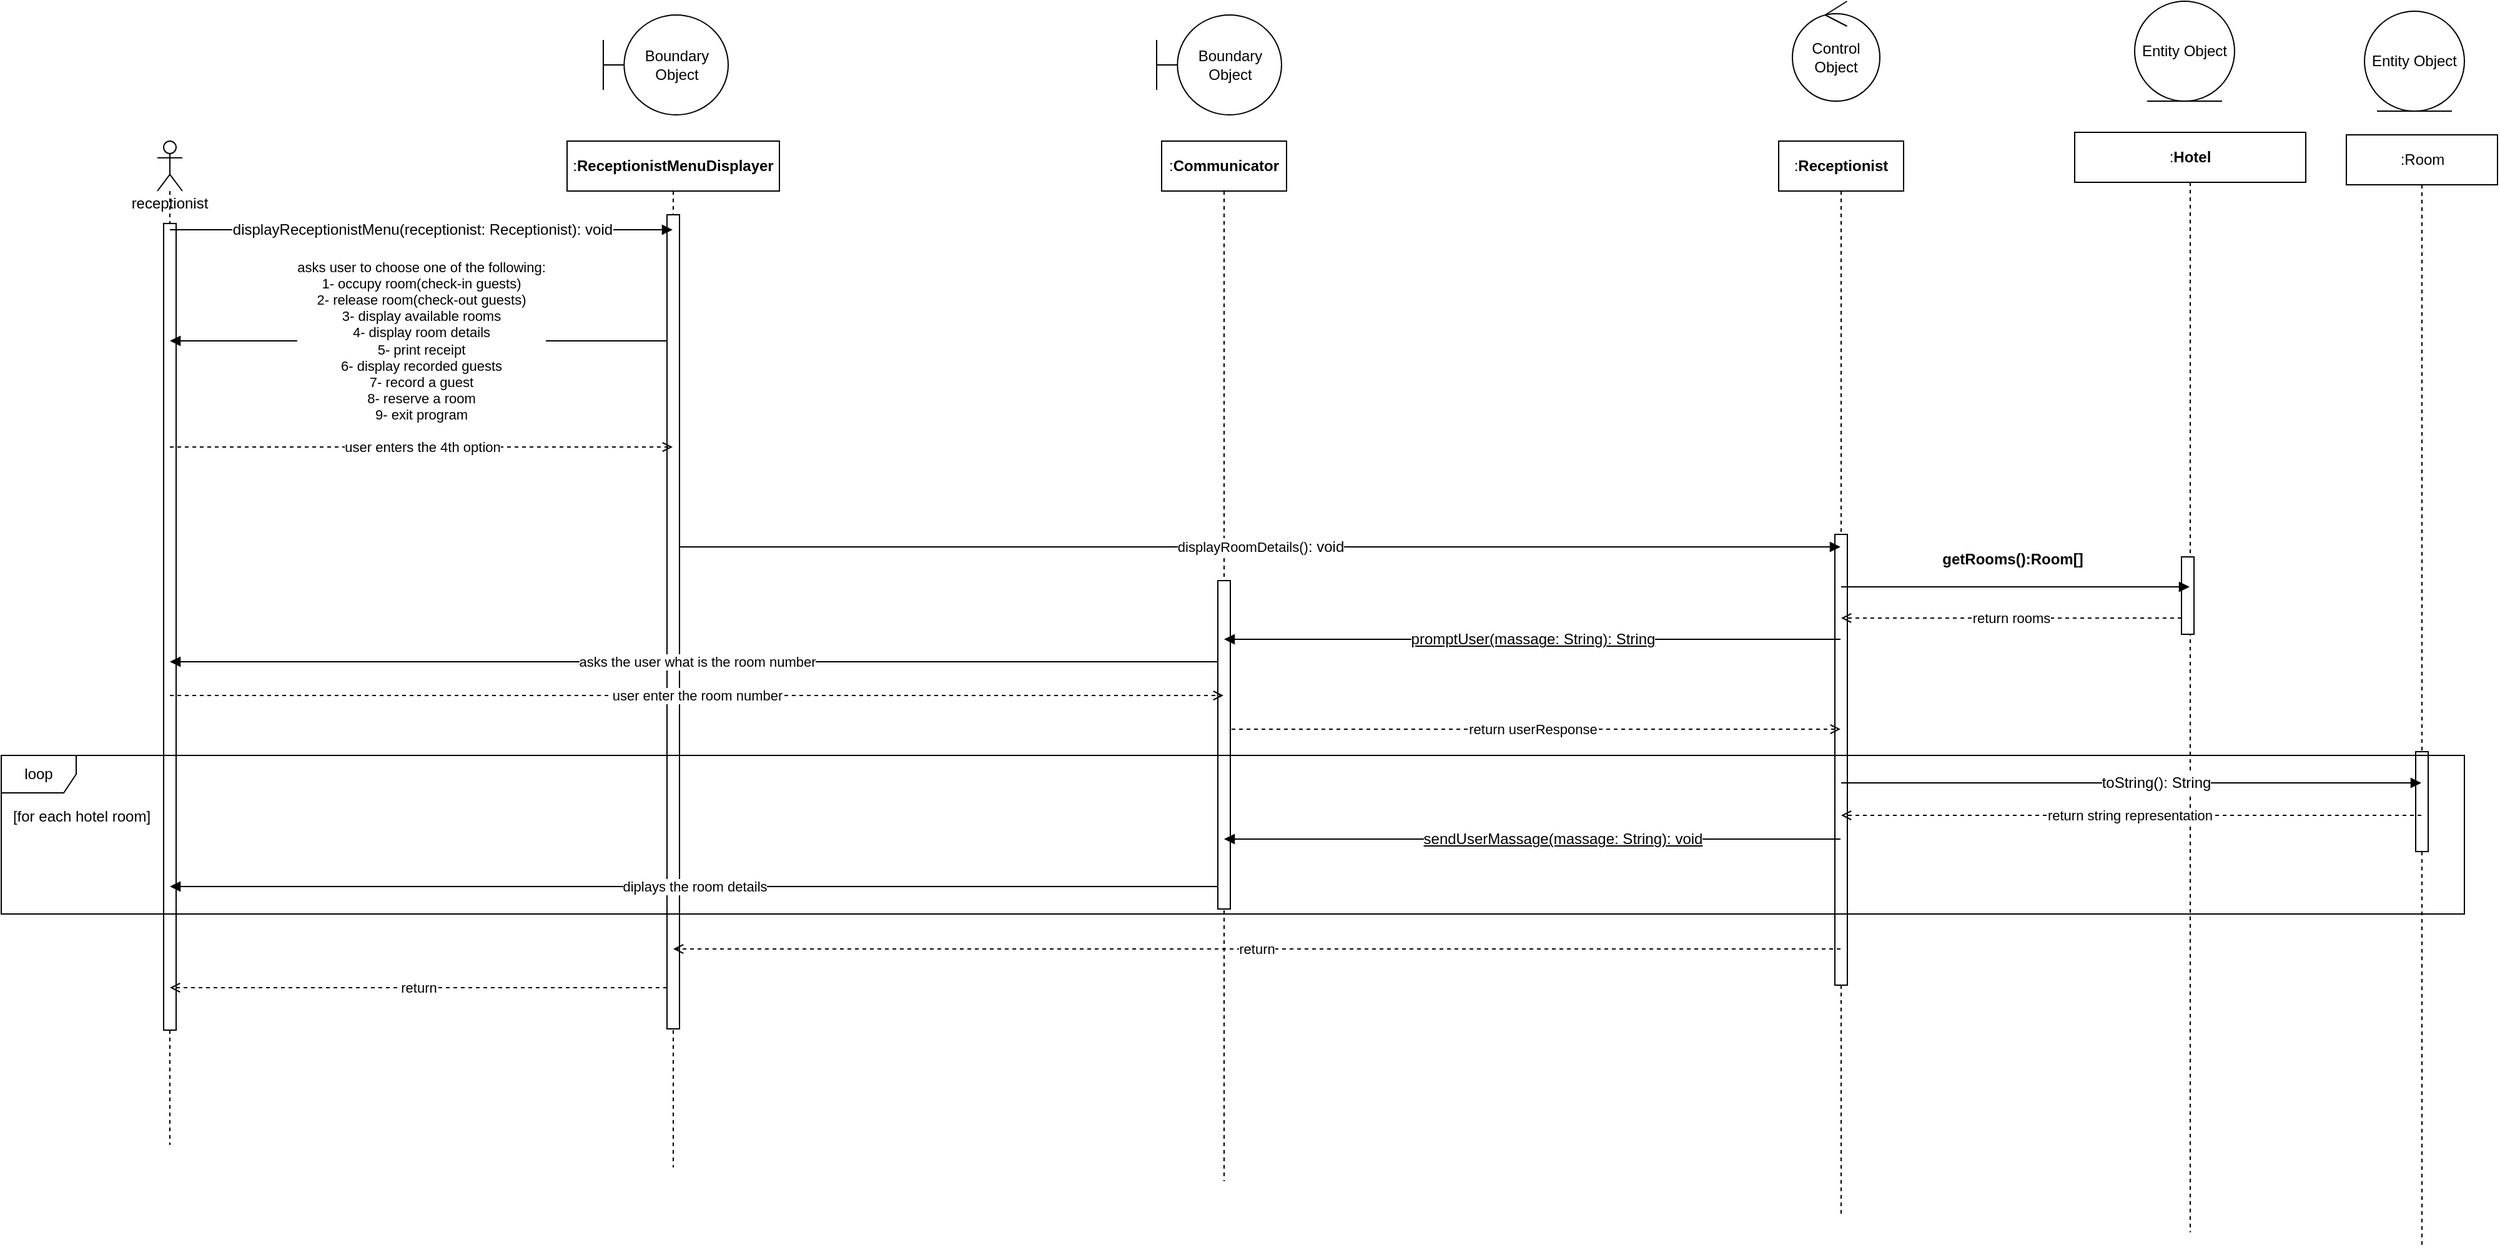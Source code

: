 <mxfile version="20.2.3" type="device"><diagram id="dFAAl6t6QIHO_6dN-3qA" name="Page-1"><mxGraphModel dx="1640" dy="1590" grid="0" gridSize="10" guides="1" tooltips="1" connect="1" arrows="1" fold="1" page="0" pageScale="1" pageWidth="827" pageHeight="1169" math="0" shadow="0"><root><mxCell id="0"/><mxCell id="1" parent="0"/><mxCell id="v7xhJGtDUIVpqHfvsUYS-1" value="receptionist" style="shape=umlLifeline;participant=umlActor;perimeter=lifelinePerimeter;whiteSpace=wrap;html=1;container=1;collapsible=0;recursiveResize=0;verticalAlign=top;spacingTop=36;outlineConnect=0;" parent="1" vertex="1"><mxGeometry x="-74" y="-524" width="20" height="804" as="geometry"/></mxCell><mxCell id="v7xhJGtDUIVpqHfvsUYS-61" value="" style="html=1;points=[];perimeter=orthogonalPerimeter;" parent="v7xhJGtDUIVpqHfvsUYS-1" vertex="1"><mxGeometry x="5" y="66" width="10" height="646" as="geometry"/></mxCell><mxCell id="v7xhJGtDUIVpqHfvsUYS-8" value="asks user to&amp;nbsp;choose one of the following:&lt;br&gt;1- occupy room(check-in guests)&lt;br&gt;2- release room(check-out guests)&lt;br&gt;3- display available rooms&lt;br&gt;4- display room details&lt;br&gt;5- print receipt&lt;br&gt;6- display recorded guests&lt;br&gt;7- record a guest&lt;br&gt;8- reserve a room&lt;br&gt;9- exit program" style="edgeStyle=none;rounded=0;orthogonalLoop=1;jettySize=auto;html=1;endArrow=block;endFill=1;" parent="1" source="v7xhJGtDUIVpqHfvsUYS-2" target="v7xhJGtDUIVpqHfvsUYS-1" edge="1"><mxGeometry relative="1" as="geometry"><Array as="points"><mxPoint x="108" y="-364"/></Array></mxGeometry></mxCell><mxCell id="v7xhJGtDUIVpqHfvsUYS-2" value=":&lt;span style=&quot;font-weight: 700;&quot;&gt;ReceptionistMenuDisplayer&lt;/span&gt;" style="shape=umlLifeline;perimeter=lifelinePerimeter;whiteSpace=wrap;html=1;container=1;collapsible=0;recursiveResize=0;outlineConnect=0;" parent="1" vertex="1"><mxGeometry x="254" y="-524" width="170" height="822" as="geometry"/></mxCell><mxCell id="v7xhJGtDUIVpqHfvsUYS-62" value="" style="html=1;points=[];perimeter=orthogonalPerimeter;" parent="v7xhJGtDUIVpqHfvsUYS-2" vertex="1"><mxGeometry x="80" y="59" width="10" height="652" as="geometry"/></mxCell><mxCell id="v7xhJGtDUIVpqHfvsUYS-3" value=":&lt;span style=&quot;font-weight: 700;&quot;&gt;Receptionist&lt;/span&gt;" style="shape=umlLifeline;perimeter=lifelinePerimeter;whiteSpace=wrap;html=1;container=1;collapsible=0;recursiveResize=0;outlineConnect=0;" parent="1" vertex="1"><mxGeometry x="1224" y="-524" width="100" height="862" as="geometry"/></mxCell><mxCell id="v7xhJGtDUIVpqHfvsUYS-64" value="" style="html=1;points=[];perimeter=orthogonalPerimeter;" parent="v7xhJGtDUIVpqHfvsUYS-3" vertex="1"><mxGeometry x="45" y="315" width="10" height="361" as="geometry"/></mxCell><mxCell id="v7xhJGtDUIVpqHfvsUYS-14" value="asks the user what is the room number" style="edgeStyle=none;rounded=0;orthogonalLoop=1;jettySize=auto;html=1;endArrow=block;endFill=1;" parent="1" source="v7xhJGtDUIVpqHfvsUYS-4" target="v7xhJGtDUIVpqHfvsUYS-1" edge="1"><mxGeometry relative="1" as="geometry"><Array as="points"><mxPoint x="475" y="-107"/></Array></mxGeometry></mxCell><mxCell id="v7xhJGtDUIVpqHfvsUYS-16" value="return userResponse" style="edgeStyle=none;rounded=0;orthogonalLoop=1;jettySize=auto;html=1;dashed=1;endArrow=open;endFill=0;" parent="1" source="v7xhJGtDUIVpqHfvsUYS-4" target="v7xhJGtDUIVpqHfvsUYS-3" edge="1"><mxGeometry relative="1" as="geometry"><Array as="points"><mxPoint x="1028" y="-53"/></Array></mxGeometry></mxCell><mxCell id="v7xhJGtDUIVpqHfvsUYS-5" value=":&lt;span style=&quot;font-weight: 700;&quot;&gt;Hotel&lt;/span&gt;" style="shape=umlLifeline;perimeter=lifelinePerimeter;whiteSpace=wrap;html=1;container=1;collapsible=0;recursiveResize=0;outlineConnect=0;" parent="1" vertex="1"><mxGeometry x="1461" y="-531" width="185" height="881" as="geometry"/></mxCell><mxCell id="GcEry0dfJ8Im8wNSn0S--9" value="&lt;span style=&quot;color: rgba(0, 0, 0, 0); font-family: monospace; font-size: 0px; text-align: start;&quot;&gt;%3CmxGraphModel%3E%3Croot%3E%3CmxCell%20id%3D%220%22%2F%3E%3CmxCell%20id%3D%221%22%20parent%3D%220%22%2F%3E%3CmxCell%20id%3D%222%22%20value%3D%22%26lt%3Bspan%20style%3D%26quot%3Bfont-size%3A%2012px%3B%20text-align%3A%20left%3B%20text-decoration-line%3A%20underline%3B%26quot%3B%26gt%3BpromptUser(massage%3A%26amp%3Bnbsp%3BString)%3A%26amp%3Bnbsp%3BString%26lt%3B%2Fspan%26gt%3B%22%20style%3D%22edgeStyle%3Dnone%3Brounded%3D0%3BorthogonalLoop%3D1%3BjettySize%3Dauto%3Bhtml%3D1%3BendArrow%3Dblock%3BendFill%3D1%3B%22%20edge%3D%221%22%20parent%3D%221%22%3E%3CmxGeometry%20relative%3D%221%22%20as%3D%22geometry%22%3E%3CArray%20as%3D%22points%22%3E%3CmxPoint%20x%3D%221063%22%20y%3D%22-65%22%2F%3E%3C%2FArray%3E%3CmxPoint%20x%3D%221273.5%22%20y%3D%22-65%22%20as%3D%22sourcePoint%22%2F%3E%3CmxPoint%20x%3D%22778.833%22%20y%3D%22-65%22%20as%3D%22targetPoint%22%2F%3E%3C%2FmxGeometry%3E%3C%2FmxCell%3E%3C%2Froot%3E%3C%2FmxGraphModel%3E&lt;/span&gt;&lt;span style=&quot;color: rgba(0, 0, 0, 0); font-family: monospace; font-size: 0px; text-align: start;&quot;&gt;%3CmxGraphModel%3E%3Croot%3E%3CmxCell%20id%3D%220%22%2F%3E%3CmxCell%20id%3D%221%22%20parent%3D%220%22%2F%3E%3CmxCell%20id%3D%222%22%20value%3D%22%26lt%3Bspan%20style%3D%26quot%3Bfont-size%3A%2012px%3B%20text-align%3A%20left%3B%20text-decoration-line%3A%20underline%3B%26quot%3B%26gt%3BpromptUser(massage%3A%26amp%3Bnbsp%3BString)%3A%26amp%3Bnbsp%3BString%26lt%3B%2Fspan%26gt%3B%22%20style%3D%22edgeStyle%3Dnone%3Brounded%3D0%3BorthogonalLoop%3D1%3BjettySize%3Dauto%3Bhtml%3D1%3BendArrow%3Dblock%3BendFill%3D1%3B%22%20edge%3D%221%22%20parent%3D%221%22%3E%3CmxGeometry%20relative%3D%221%22%20as%3D%22geometry%22%3E%3CArray%20as%3D%22points%22%3E%3CmxPoint%20x%3D%221063%22%20y%3D%22-65%22%2F%3E%3C%2FArray%3E%3CmxPoint%20x%3D%221273.5%22%20y%3D%22-65%22%20as%3D%22sourcePoint%22%2F%3E%3CmxPoint%20x%3D%22778.833%22%20y%3D%22-65%22%20as%3D%22targetPoint%22%2F%3E%3C%2FmxGeometry%3E%3C%2FmxCell%3E%3C%2Froot%3E%3C%2FmxGraphModel%3E&lt;/span&gt;" style="html=1;points=[];perimeter=orthogonalPerimeter;" parent="v7xhJGtDUIVpqHfvsUYS-5" vertex="1"><mxGeometry x="85.5" y="340" width="10" height="62" as="geometry"/></mxCell><mxCell id="v7xhJGtDUIVpqHfvsUYS-4" value=":&lt;span style=&quot;font-weight: 700;&quot;&gt;Communicator&lt;/span&gt;" style="shape=umlLifeline;perimeter=lifelinePerimeter;whiteSpace=wrap;html=1;container=1;collapsible=0;recursiveResize=0;outlineConnect=0;" parent="1" vertex="1"><mxGeometry x="730" y="-524" width="100" height="833" as="geometry"/></mxCell><mxCell id="v7xhJGtDUIVpqHfvsUYS-63" value="&lt;span style=&quot;color: rgba(0, 0, 0, 0); font-family: monospace; font-size: 0px; text-align: start;&quot;&gt;%3CmxGraphModel%3E%3Croot%3E%3CmxCell%20id%3D%220%22%2F%3E%3CmxCell%20id%3D%221%22%20parent%3D%220%22%2F%3E%3CmxCell%20id%3D%222%22%20value%3D%22%26lt%3Bspan%20style%3D%26quot%3Bfont-size%3A%2012px%3B%20text-align%3A%20left%3B%20text-decoration-line%3A%20underline%3B%26quot%3B%26gt%3BpromptUser(massage%3A%26amp%3Bnbsp%3BString)%3A%26amp%3Bnbsp%3BString%26lt%3B%2Fspan%26gt%3B%22%20style%3D%22edgeStyle%3Dnone%3Brounded%3D0%3BorthogonalLoop%3D1%3BjettySize%3Dauto%3Bhtml%3D1%3BendArrow%3Dblock%3BendFill%3D1%3B%22%20edge%3D%221%22%20parent%3D%221%22%3E%3CmxGeometry%20relative%3D%221%22%20as%3D%22geometry%22%3E%3CArray%20as%3D%22points%22%3E%3CmxPoint%20x%3D%221063%22%20y%3D%22-65%22%2F%3E%3C%2FArray%3E%3CmxPoint%20x%3D%221273.5%22%20y%3D%22-65%22%20as%3D%22sourcePoint%22%2F%3E%3CmxPoint%20x%3D%22778.833%22%20y%3D%22-65%22%20as%3D%22targetPoint%22%2F%3E%3C%2FmxGeometry%3E%3C%2FmxCell%3E%3C%2Froot%3E%3C%2FmxGraphModel%3E&lt;/span&gt;&lt;span style=&quot;color: rgba(0, 0, 0, 0); font-family: monospace; font-size: 0px; text-align: start;&quot;&gt;%3CmxGraphModel%3E%3Croot%3E%3CmxCell%20id%3D%220%22%2F%3E%3CmxCell%20id%3D%221%22%20parent%3D%220%22%2F%3E%3CmxCell%20id%3D%222%22%20value%3D%22%26lt%3Bspan%20style%3D%26quot%3Bfont-size%3A%2012px%3B%20text-align%3A%20left%3B%20text-decoration-line%3A%20underline%3B%26quot%3B%26gt%3BpromptUser(massage%3A%26amp%3Bnbsp%3BString)%3A%26amp%3Bnbsp%3BString%26lt%3B%2Fspan%26gt%3B%22%20style%3D%22edgeStyle%3Dnone%3Brounded%3D0%3BorthogonalLoop%3D1%3BjettySize%3Dauto%3Bhtml%3D1%3BendArrow%3Dblock%3BendFill%3D1%3B%22%20edge%3D%221%22%20parent%3D%221%22%3E%3CmxGeometry%20relative%3D%221%22%20as%3D%22geometry%22%3E%3CArray%20as%3D%22points%22%3E%3CmxPoint%20x%3D%221063%22%20y%3D%22-65%22%2F%3E%3C%2FArray%3E%3CmxPoint%20x%3D%221273.5%22%20y%3D%22-65%22%20as%3D%22sourcePoint%22%2F%3E%3CmxPoint%20x%3D%22778.833%22%20y%3D%22-65%22%20as%3D%22targetPoint%22%2F%3E%3C%2FmxGeometry%3E%3C%2FmxCell%3E%3C%2Froot%3E%3C%2FmxGraphModel%3E&lt;/span&gt;" style="html=1;points=[];perimeter=orthogonalPerimeter;" parent="v7xhJGtDUIVpqHfvsUYS-4" vertex="1"><mxGeometry x="45" y="352" width="10" height="263" as="geometry"/></mxCell><mxCell id="v7xhJGtDUIVpqHfvsUYS-15" value="user enter the room number" style="edgeStyle=none;rounded=0;orthogonalLoop=1;jettySize=auto;html=1;endArrow=open;endFill=0;dashed=1;" parent="1" source="v7xhJGtDUIVpqHfvsUYS-1" target="v7xhJGtDUIVpqHfvsUYS-4" edge="1"><mxGeometry relative="1" as="geometry"><Array as="points"><mxPoint x="406" y="-80"/></Array></mxGeometry></mxCell><mxCell id="v7xhJGtDUIVpqHfvsUYS-9" value="user enters the 4th option" style="edgeStyle=none;rounded=0;orthogonalLoop=1;jettySize=auto;html=1;endArrow=open;endFill=0;dashed=1;" parent="1" source="v7xhJGtDUIVpqHfvsUYS-1" target="v7xhJGtDUIVpqHfvsUYS-2" edge="1"><mxGeometry relative="1" as="geometry"><Array as="points"><mxPoint x="145" y="-279"/></Array></mxGeometry></mxCell><mxCell id="v7xhJGtDUIVpqHfvsUYS-7" value="&lt;span style=&quot;font-size: 12px; text-align: left;&quot;&gt;displayReceptionistMenu(receptionist:&amp;nbsp;Receptionist):&amp;nbsp;void&lt;/span&gt;" style="rounded=0;orthogonalLoop=1;jettySize=auto;html=1;endArrow=block;endFill=1;" parent="1" source="v7xhJGtDUIVpqHfvsUYS-1" target="v7xhJGtDUIVpqHfvsUYS-2" edge="1"><mxGeometry relative="1" as="geometry"><mxPoint x="250" y="606.0" as="targetPoint"/><Array as="points"><mxPoint x="135" y="-453"/></Array></mxGeometry></mxCell><mxCell id="v7xhJGtDUIVpqHfvsUYS-13" value="&lt;span style=&quot;font-size: 12px; text-align: left; text-decoration-line: underline;&quot;&gt;promptUser(massage:&amp;nbsp;String):&amp;nbsp;String&lt;/span&gt;" style="edgeStyle=none;rounded=0;orthogonalLoop=1;jettySize=auto;html=1;endArrow=block;endFill=1;" parent="1" source="v7xhJGtDUIVpqHfvsUYS-3" target="v7xhJGtDUIVpqHfvsUYS-4" edge="1"><mxGeometry relative="1" as="geometry"><Array as="points"><mxPoint x="1079" y="-125"/></Array></mxGeometry></mxCell><mxCell id="v7xhJGtDUIVpqHfvsUYS-67" value="Boundary Object" style="shape=umlBoundary;whiteSpace=wrap;html=1;" parent="1" vertex="1"><mxGeometry x="283" y="-625" width="100" height="80" as="geometry"/></mxCell><mxCell id="v7xhJGtDUIVpqHfvsUYS-68" value="Boundary Object" style="shape=umlBoundary;whiteSpace=wrap;html=1;" parent="1" vertex="1"><mxGeometry x="726" y="-625" width="100" height="80" as="geometry"/></mxCell><mxCell id="v7xhJGtDUIVpqHfvsUYS-69" value="Control Object" style="ellipse;shape=umlControl;whiteSpace=wrap;html=1;" parent="1" vertex="1"><mxGeometry x="1235" y="-636" width="70" height="80" as="geometry"/></mxCell><mxCell id="v7xhJGtDUIVpqHfvsUYS-70" value="Entity Object" style="ellipse;shape=umlEntity;whiteSpace=wrap;html=1;" parent="1" vertex="1"><mxGeometry x="1509" y="-636" width="80" height="80" as="geometry"/></mxCell><mxCell id="GcEry0dfJ8Im8wNSn0S--7" value="&lt;b style=&quot;font-size: 12px;&quot;&gt;getRooms():Room[]&lt;/b&gt;" style="rounded=0;orthogonalLoop=1;jettySize=auto;html=1;endArrow=block;endFill=1;" parent="1" source="v7xhJGtDUIVpqHfvsUYS-3" target="v7xhJGtDUIVpqHfvsUYS-5" edge="1"><mxGeometry x="-0.028" y="22" relative="1" as="geometry"><Array as="points"><mxPoint x="1419" y="-167"/></Array><mxPoint x="1855.67" y="-139" as="sourcePoint"/><mxPoint x="1470" y="-139" as="targetPoint"/><mxPoint x="1" as="offset"/></mxGeometry></mxCell><mxCell id="GcEry0dfJ8Im8wNSn0S--11" value="Entity Object" style="ellipse;shape=umlEntity;whiteSpace=wrap;html=1;" parent="1" vertex="1"><mxGeometry x="1693" y="-628" width="80" height="80" as="geometry"/></mxCell><mxCell id="GcEry0dfJ8Im8wNSn0S--12" value=":Room" style="shape=umlLifeline;perimeter=lifelinePerimeter;whiteSpace=wrap;html=1;container=1;collapsible=0;recursiveResize=0;outlineConnect=0;" parent="1" vertex="1"><mxGeometry x="1678.5" y="-529" width="121" height="890" as="geometry"/></mxCell><mxCell id="rEUqJ06GhiiEOzxeLRqg-6" value="" style="html=1;points=[];perimeter=orthogonalPerimeter;" vertex="1" parent="GcEry0dfJ8Im8wNSn0S--12"><mxGeometry x="55.5" y="494" width="10" height="80" as="geometry"/></mxCell><mxCell id="GcEry0dfJ8Im8wNSn0S--20" value="&lt;span style=&quot;font-size: 12px; text-align: left;&quot;&gt;toString(): String&lt;/span&gt;" style="rounded=0;orthogonalLoop=1;jettySize=auto;html=1;endArrow=block;endFill=1;" parent="1" source="v7xhJGtDUIVpqHfvsUYS-3" target="GcEry0dfJ8Im8wNSn0S--12" edge="1"><mxGeometry x="0.082" relative="1" as="geometry"><Array as="points"><mxPoint x="1526" y="-10"/></Array><mxPoint x="1382.998" y="51" as="sourcePoint"/><mxPoint x="1663.72" y="51" as="targetPoint"/><mxPoint as="offset"/></mxGeometry></mxCell><mxCell id="GcEry0dfJ8Im8wNSn0S--21" value="return string representation" style="rounded=0;orthogonalLoop=1;jettySize=auto;html=1;dashed=1;endArrow=open;endFill=0;" parent="1" source="GcEry0dfJ8Im8wNSn0S--12" target="v7xhJGtDUIVpqHfvsUYS-3" edge="1"><mxGeometry x="0.005" relative="1" as="geometry"><Array as="points"><mxPoint x="1527" y="16"/></Array><mxPoint x="1407" y="118.1" as="sourcePoint"/><mxPoint x="1813" y="117.998" as="targetPoint"/><mxPoint as="offset"/></mxGeometry></mxCell><mxCell id="GcEry0dfJ8Im8wNSn0S--23" value="&lt;span style=&quot;font-size: 12px; text-align: left; text-decoration-line: underline;&quot;&gt;sendUserMassage(massage: String): void&lt;/span&gt;" style="rounded=0;orthogonalLoop=1;jettySize=auto;html=1;endArrow=block;endFill=1;" parent="1" source="v7xhJGtDUIVpqHfvsUYS-3" target="v7xhJGtDUIVpqHfvsUYS-4" edge="1"><mxGeometry x="-0.096" relative="1" as="geometry"><Array as="points"><mxPoint x="1065" y="35"/></Array><mxPoint x="792.998" y="85" as="sourcePoint"/><mxPoint x="1259.22" y="85" as="targetPoint"/><mxPoint as="offset"/></mxGeometry></mxCell><mxCell id="GcEry0dfJ8Im8wNSn0S--25" value="return" style="rounded=0;orthogonalLoop=1;jettySize=auto;html=1;dashed=1;endArrow=open;endFill=0;" parent="1" edge="1" target="v7xhJGtDUIVpqHfvsUYS-2" source="v7xhJGtDUIVpqHfvsUYS-3"><mxGeometry relative="1" as="geometry"><Array as="points"><mxPoint x="814" y="123"/></Array><mxPoint x="1273.5" y="463" as="sourcePoint"/><mxPoint x="337.962" y="463" as="targetPoint"/></mxGeometry></mxCell><mxCell id="rEUqJ06GhiiEOzxeLRqg-1" value="&lt;span style=&quot;text-align: left;&quot;&gt;displayRoomDetails()&lt;/span&gt;&lt;span style=&quot;text-align: left; font-size: 12px;&quot;&gt;: void&lt;/span&gt;" style="rounded=0;orthogonalLoop=1;jettySize=auto;html=1;startArrow=none;startFill=0;endArrow=block;endFill=1;" edge="1" parent="1" source="v7xhJGtDUIVpqHfvsUYS-62" target="v7xhJGtDUIVpqHfvsUYS-3"><mxGeometry relative="1" as="geometry"><Array as="points"><mxPoint x="850" y="-199"/></Array></mxGeometry></mxCell><mxCell id="rEUqJ06GhiiEOzxeLRqg-2" value="return rooms" style="edgeStyle=none;rounded=0;orthogonalLoop=1;jettySize=auto;html=1;startArrow=none;startFill=0;endArrow=open;endFill=0;dashed=1;" edge="1" parent="1" source="GcEry0dfJ8Im8wNSn0S--9" target="v7xhJGtDUIVpqHfvsUYS-3"><mxGeometry relative="1" as="geometry"><Array as="points"><mxPoint x="1412" y="-142"/></Array></mxGeometry></mxCell><mxCell id="rEUqJ06GhiiEOzxeLRqg-3" value="diplays the room details" style="edgeStyle=none;rounded=0;orthogonalLoop=1;jettySize=auto;html=1;startArrow=none;startFill=0;endArrow=block;endFill=1;" edge="1" parent="1" source="v7xhJGtDUIVpqHfvsUYS-63" target="v7xhJGtDUIVpqHfvsUYS-1"><mxGeometry relative="1" as="geometry"><Array as="points"><mxPoint x="364" y="73"/></Array></mxGeometry></mxCell><mxCell id="ylGAPLK5L5tSMrjIp1dT-47" value="loop" style="shape=umlFrame;whiteSpace=wrap;html=1;" parent="1" vertex="1"><mxGeometry x="-198.997" y="-32" width="1971.997" height="127" as="geometry"/></mxCell><mxCell id="ylGAPLK5L5tSMrjIp1dT-26" value="[for each hotel room]" style="text;html=1;align=center;verticalAlign=middle;resizable=0;points=[];autosize=1;strokeColor=none;fillColor=none;" parent="1" vertex="1"><mxGeometry x="-199" y="3.995" width="128" height="26" as="geometry"/></mxCell><mxCell id="rEUqJ06GhiiEOzxeLRqg-5" value="return" style="edgeStyle=none;rounded=0;orthogonalLoop=1;jettySize=auto;html=1;startArrow=none;startFill=0;endArrow=open;endFill=0;dashed=1;" edge="1" parent="1" source="v7xhJGtDUIVpqHfvsUYS-62" target="v7xhJGtDUIVpqHfvsUYS-1"><mxGeometry relative="1" as="geometry"><Array as="points"><mxPoint x="131" y="154"/></Array></mxGeometry></mxCell></root></mxGraphModel></diagram></mxfile>